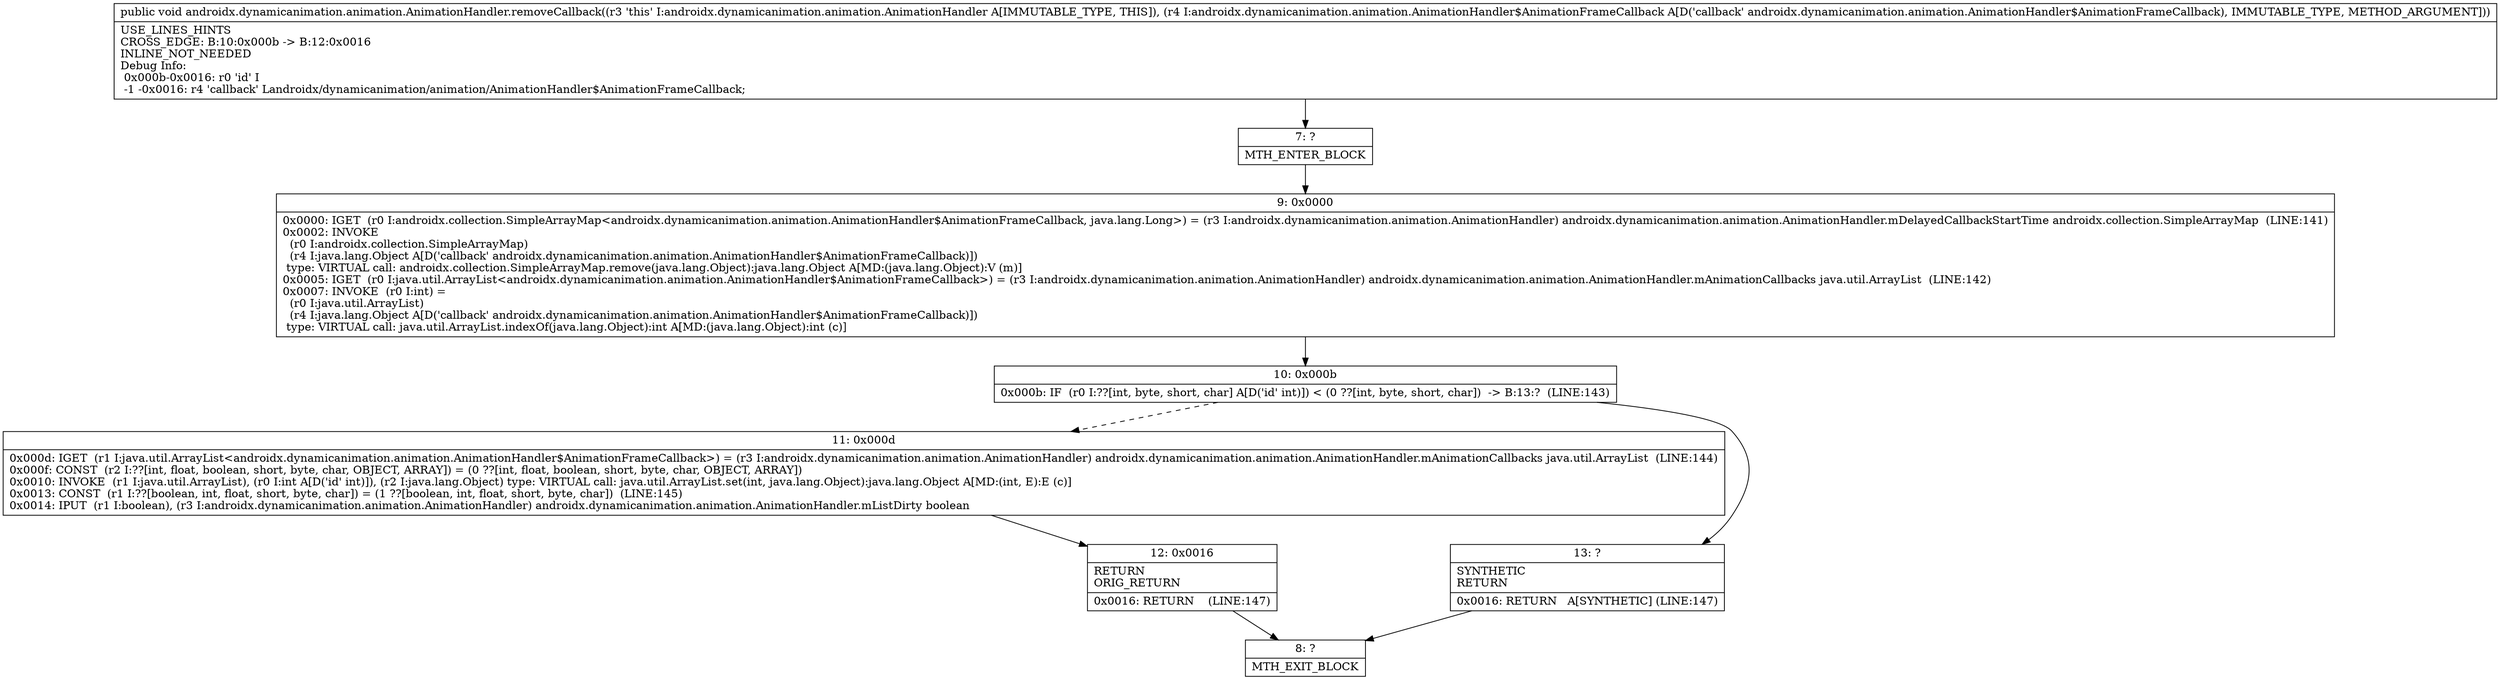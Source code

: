 digraph "CFG forandroidx.dynamicanimation.animation.AnimationHandler.removeCallback(Landroidx\/dynamicanimation\/animation\/AnimationHandler$AnimationFrameCallback;)V" {
Node_7 [shape=record,label="{7\:\ ?|MTH_ENTER_BLOCK\l}"];
Node_9 [shape=record,label="{9\:\ 0x0000|0x0000: IGET  (r0 I:androidx.collection.SimpleArrayMap\<androidx.dynamicanimation.animation.AnimationHandler$AnimationFrameCallback, java.lang.Long\>) = (r3 I:androidx.dynamicanimation.animation.AnimationHandler) androidx.dynamicanimation.animation.AnimationHandler.mDelayedCallbackStartTime androidx.collection.SimpleArrayMap  (LINE:141)\l0x0002: INVOKE  \l  (r0 I:androidx.collection.SimpleArrayMap)\l  (r4 I:java.lang.Object A[D('callback' androidx.dynamicanimation.animation.AnimationHandler$AnimationFrameCallback)])\l type: VIRTUAL call: androidx.collection.SimpleArrayMap.remove(java.lang.Object):java.lang.Object A[MD:(java.lang.Object):V (m)]\l0x0005: IGET  (r0 I:java.util.ArrayList\<androidx.dynamicanimation.animation.AnimationHandler$AnimationFrameCallback\>) = (r3 I:androidx.dynamicanimation.animation.AnimationHandler) androidx.dynamicanimation.animation.AnimationHandler.mAnimationCallbacks java.util.ArrayList  (LINE:142)\l0x0007: INVOKE  (r0 I:int) = \l  (r0 I:java.util.ArrayList)\l  (r4 I:java.lang.Object A[D('callback' androidx.dynamicanimation.animation.AnimationHandler$AnimationFrameCallback)])\l type: VIRTUAL call: java.util.ArrayList.indexOf(java.lang.Object):int A[MD:(java.lang.Object):int (c)]\l}"];
Node_10 [shape=record,label="{10\:\ 0x000b|0x000b: IF  (r0 I:??[int, byte, short, char] A[D('id' int)]) \< (0 ??[int, byte, short, char])  \-\> B:13:?  (LINE:143)\l}"];
Node_11 [shape=record,label="{11\:\ 0x000d|0x000d: IGET  (r1 I:java.util.ArrayList\<androidx.dynamicanimation.animation.AnimationHandler$AnimationFrameCallback\>) = (r3 I:androidx.dynamicanimation.animation.AnimationHandler) androidx.dynamicanimation.animation.AnimationHandler.mAnimationCallbacks java.util.ArrayList  (LINE:144)\l0x000f: CONST  (r2 I:??[int, float, boolean, short, byte, char, OBJECT, ARRAY]) = (0 ??[int, float, boolean, short, byte, char, OBJECT, ARRAY]) \l0x0010: INVOKE  (r1 I:java.util.ArrayList), (r0 I:int A[D('id' int)]), (r2 I:java.lang.Object) type: VIRTUAL call: java.util.ArrayList.set(int, java.lang.Object):java.lang.Object A[MD:(int, E):E (c)]\l0x0013: CONST  (r1 I:??[boolean, int, float, short, byte, char]) = (1 ??[boolean, int, float, short, byte, char])  (LINE:145)\l0x0014: IPUT  (r1 I:boolean), (r3 I:androidx.dynamicanimation.animation.AnimationHandler) androidx.dynamicanimation.animation.AnimationHandler.mListDirty boolean \l}"];
Node_12 [shape=record,label="{12\:\ 0x0016|RETURN\lORIG_RETURN\l|0x0016: RETURN    (LINE:147)\l}"];
Node_8 [shape=record,label="{8\:\ ?|MTH_EXIT_BLOCK\l}"];
Node_13 [shape=record,label="{13\:\ ?|SYNTHETIC\lRETURN\l|0x0016: RETURN   A[SYNTHETIC] (LINE:147)\l}"];
MethodNode[shape=record,label="{public void androidx.dynamicanimation.animation.AnimationHandler.removeCallback((r3 'this' I:androidx.dynamicanimation.animation.AnimationHandler A[IMMUTABLE_TYPE, THIS]), (r4 I:androidx.dynamicanimation.animation.AnimationHandler$AnimationFrameCallback A[D('callback' androidx.dynamicanimation.animation.AnimationHandler$AnimationFrameCallback), IMMUTABLE_TYPE, METHOD_ARGUMENT]))  | USE_LINES_HINTS\lCROSS_EDGE: B:10:0x000b \-\> B:12:0x0016\lINLINE_NOT_NEEDED\lDebug Info:\l  0x000b\-0x0016: r0 'id' I\l  \-1 \-0x0016: r4 'callback' Landroidx\/dynamicanimation\/animation\/AnimationHandler$AnimationFrameCallback;\l}"];
MethodNode -> Node_7;Node_7 -> Node_9;
Node_9 -> Node_10;
Node_10 -> Node_11[style=dashed];
Node_10 -> Node_13;
Node_11 -> Node_12;
Node_12 -> Node_8;
Node_13 -> Node_8;
}


